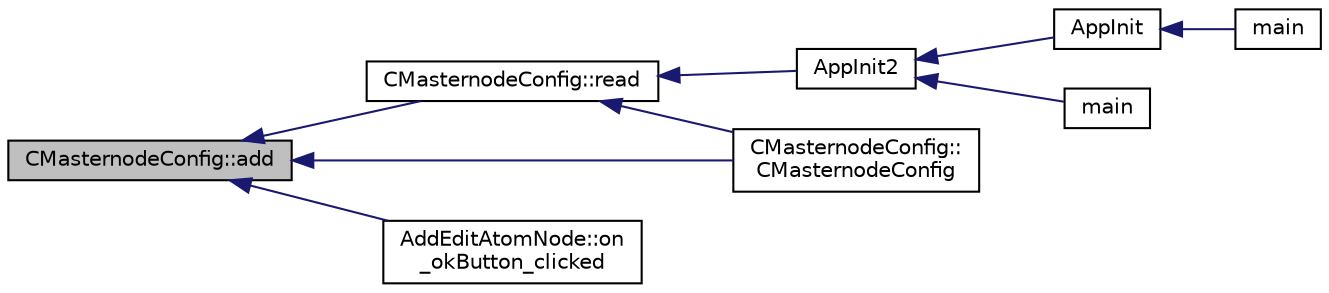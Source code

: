 digraph "CMasternodeConfig::add"
{
  edge [fontname="Helvetica",fontsize="10",labelfontname="Helvetica",labelfontsize="10"];
  node [fontname="Helvetica",fontsize="10",shape=record];
  rankdir="LR";
  Node14 [label="CMasternodeConfig::add",height=0.2,width=0.4,color="black", fillcolor="grey75", style="filled", fontcolor="black"];
  Node14 -> Node15 [dir="back",color="midnightblue",fontsize="10",style="solid",fontname="Helvetica"];
  Node15 [label="CMasternodeConfig::read",height=0.2,width=0.4,color="black", fillcolor="white", style="filled",URL="$d9/d46/class_c_masternode_config.html#a82185f7e744867ed213d2b25df61dfe4"];
  Node15 -> Node16 [dir="back",color="midnightblue",fontsize="10",style="solid",fontname="Helvetica"];
  Node16 [label="AppInit2",height=0.2,width=0.4,color="black", fillcolor="white", style="filled",URL="$d8/dc0/init_8h.html#a1a4c1bfbf6ba1db77e988b89b9cadfd3",tooltip="Initialize ion. "];
  Node16 -> Node17 [dir="back",color="midnightblue",fontsize="10",style="solid",fontname="Helvetica"];
  Node17 [label="AppInit",height=0.2,width=0.4,color="black", fillcolor="white", style="filled",URL="$d4/d35/iond_8cpp.html#ac59316b767e6984e1285f0531275286b"];
  Node17 -> Node18 [dir="back",color="midnightblue",fontsize="10",style="solid",fontname="Helvetica"];
  Node18 [label="main",height=0.2,width=0.4,color="black", fillcolor="white", style="filled",URL="$d4/d35/iond_8cpp.html#a0ddf1224851353fc92bfbff6f499fa97"];
  Node16 -> Node19 [dir="back",color="midnightblue",fontsize="10",style="solid",fontname="Helvetica"];
  Node19 [label="main",height=0.2,width=0.4,color="black", fillcolor="white", style="filled",URL="$d5/d2d/ion_8cpp.html#a0ddf1224851353fc92bfbff6f499fa97"];
  Node15 -> Node20 [dir="back",color="midnightblue",fontsize="10",style="solid",fontname="Helvetica"];
  Node20 [label="CMasternodeConfig::\lCMasternodeConfig",height=0.2,width=0.4,color="black", fillcolor="white", style="filled",URL="$d9/d46/class_c_masternode_config.html#acb7bc70387a57bdc9983ba4c668e77ac"];
  Node14 -> Node20 [dir="back",color="midnightblue",fontsize="10",style="solid",fontname="Helvetica"];
  Node14 -> Node21 [dir="back",color="midnightblue",fontsize="10",style="solid",fontname="Helvetica"];
  Node21 [label="AddEditAtomNode::on\l_okButton_clicked",height=0.2,width=0.4,color="black", fillcolor="white", style="filled",URL="$de/d93/class_add_edit_atom_node.html#aa8e3dfd31c09f5610e46dc9961df0d66"];
}

